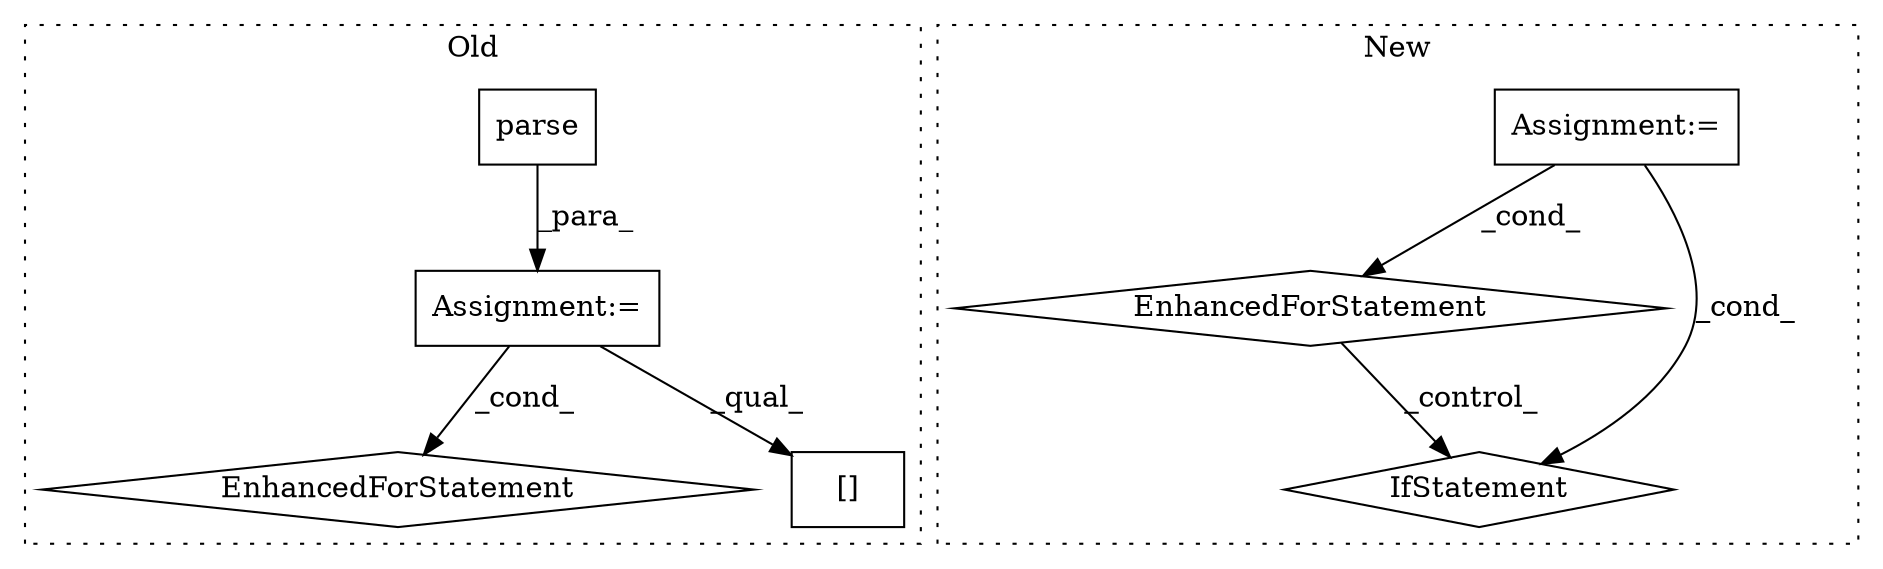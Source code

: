digraph G {
subgraph cluster0 {
1 [label="parse" a="32" s="4069,4076" l="6,1" shape="box"];
4 [label="Assignment:=" a="7" s="4060" l="1" shape="box"];
5 [label="EnhancedForStatement" a="70" s="4150,4221" l="57,2" shape="diamond"];
7 [label="[]" a="2" s="4268,4302" l="33,1" shape="box"];
label = "Old";
style="dotted";
}
subgraph cluster1 {
2 [label="EnhancedForStatement" a="70" s="3818,3890" l="57,2" shape="diamond"];
3 [label="Assignment:=" a="7" s="3818,3890" l="57,2" shape="box"];
6 [label="IfStatement" a="25" s="3932,3959" l="4,2" shape="diamond"];
label = "New";
style="dotted";
}
1 -> 4 [label="_para_"];
2 -> 6 [label="_control_"];
3 -> 6 [label="_cond_"];
3 -> 2 [label="_cond_"];
4 -> 5 [label="_cond_"];
4 -> 7 [label="_qual_"];
}
